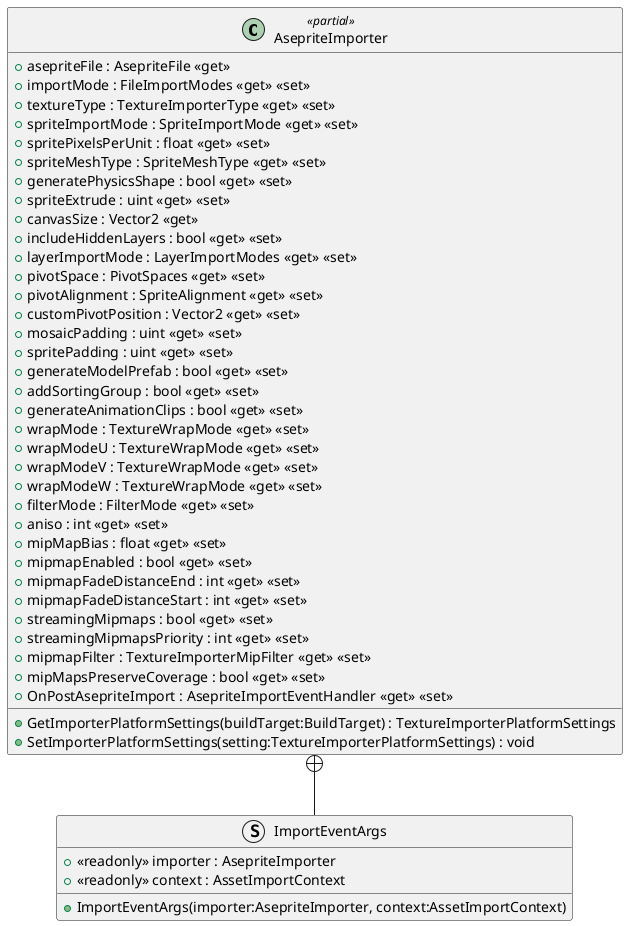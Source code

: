 @startuml
class AsepriteImporter <<partial>> {
    + asepriteFile : AsepriteFile <<get>>
    + importMode : FileImportModes <<get>> <<set>>
    + textureType : TextureImporterType <<get>> <<set>>
    + spriteImportMode : SpriteImportMode <<get>> <<set>>
    + spritePixelsPerUnit : float <<get>> <<set>>
    + spriteMeshType : SpriteMeshType <<get>> <<set>>
    + generatePhysicsShape : bool <<get>> <<set>>
    + spriteExtrude : uint <<get>> <<set>>
    + canvasSize : Vector2 <<get>>
    + includeHiddenLayers : bool <<get>> <<set>>
    + layerImportMode : LayerImportModes <<get>> <<set>>
    + pivotSpace : PivotSpaces <<get>> <<set>>
    + pivotAlignment : SpriteAlignment <<get>> <<set>>
    + customPivotPosition : Vector2 <<get>> <<set>>
    + mosaicPadding : uint <<get>> <<set>>
    + spritePadding : uint <<get>> <<set>>
    + generateModelPrefab : bool <<get>> <<set>>
    + addSortingGroup : bool <<get>> <<set>>
    + generateAnimationClips : bool <<get>> <<set>>
    + wrapMode : TextureWrapMode <<get>> <<set>>
    + wrapModeU : TextureWrapMode <<get>> <<set>>
    + wrapModeV : TextureWrapMode <<get>> <<set>>
    + wrapModeW : TextureWrapMode <<get>> <<set>>
    + filterMode : FilterMode <<get>> <<set>>
    + aniso : int <<get>> <<set>>
    + mipMapBias : float <<get>> <<set>>
    + mipmapEnabled : bool <<get>> <<set>>
    + mipmapFadeDistanceEnd : int <<get>> <<set>>
    + mipmapFadeDistanceStart : int <<get>> <<set>>
    + streamingMipmaps : bool <<get>> <<set>>
    + streamingMipmapsPriority : int <<get>> <<set>>
    + mipmapFilter : TextureImporterMipFilter <<get>> <<set>>
    + mipMapsPreserveCoverage : bool <<get>> <<set>>
    + GetImporterPlatformSettings(buildTarget:BuildTarget) : TextureImporterPlatformSettings
    + SetImporterPlatformSettings(setting:TextureImporterPlatformSettings) : void
    + OnPostAsepriteImport : AsepriteImportEventHandler <<get>> <<set>>
}
struct ImportEventArgs {
    + <<readonly>> importer : AsepriteImporter
    + <<readonly>> context : AssetImportContext
    + ImportEventArgs(importer:AsepriteImporter, context:AssetImportContext)
}
AsepriteImporter +-- ImportEventArgs
@enduml
